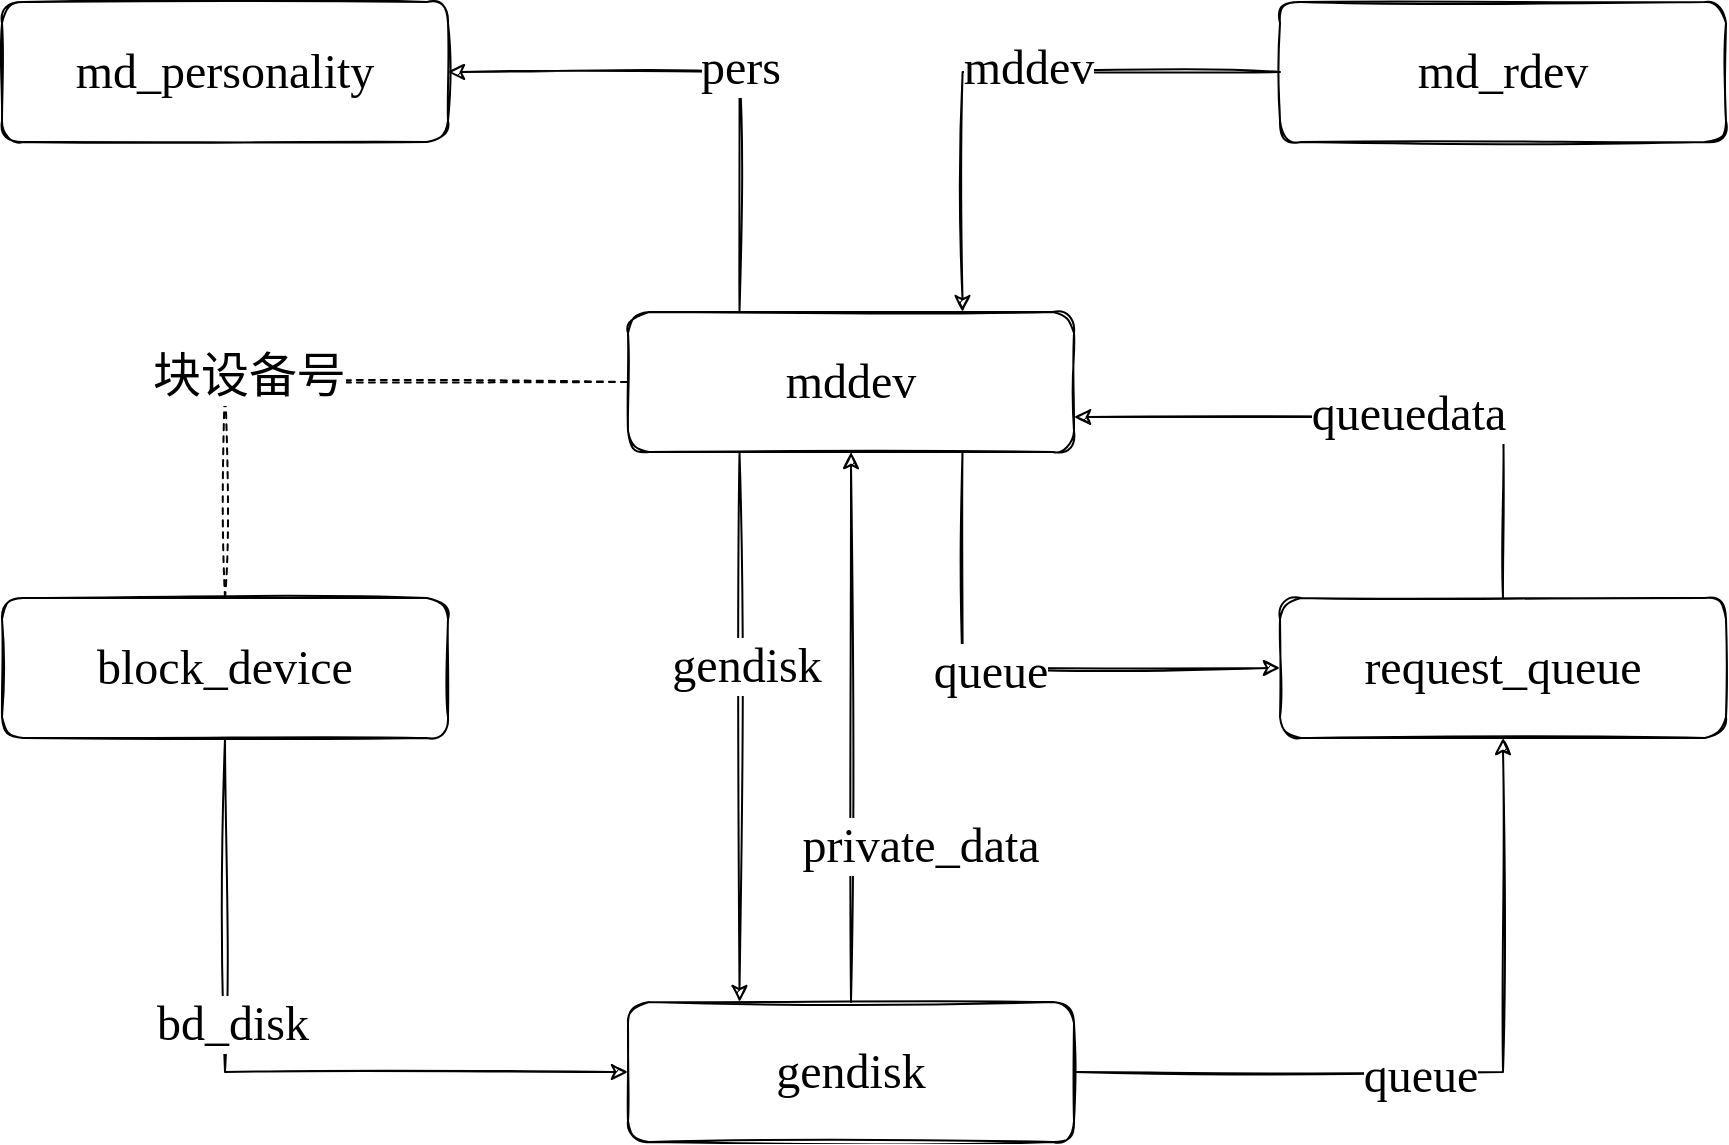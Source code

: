 <mxfile version="17.4.0" type="device" pages="2"><diagram id="95DtvpNUQ9XSdci2A0Yo" name="gendisk"><mxGraphModel dx="1902" dy="1009" grid="0" gridSize="10" guides="1" tooltips="1" connect="1" arrows="1" fold="1" page="0" pageScale="1" pageWidth="827" pageHeight="1169" math="0" shadow="0"><root><mxCell id="zE3LVll3SxW0d_uR_gg5-0"/><mxCell id="zE3LVll3SxW0d_uR_gg5-1" parent="zE3LVll3SxW0d_uR_gg5-0"/><mxCell id="zE3LVll3SxW0d_uR_gg5-2" value="mddev" style="rounded=1;whiteSpace=wrap;html=1;shadow=0;glass=0;sketch=1;fontFamily=Comic Sans MS;fontSize=24;" parent="zE3LVll3SxW0d_uR_gg5-1" vertex="1"><mxGeometry x="-105" y="94" width="223" height="70" as="geometry"/></mxCell><mxCell id="zE3LVll3SxW0d_uR_gg5-3" value="gendisk" style="rounded=1;whiteSpace=wrap;html=1;shadow=0;glass=0;sketch=1;fontFamily=Comic Sans MS;fontSize=24;" parent="zE3LVll3SxW0d_uR_gg5-1" vertex="1"><mxGeometry x="-105" y="439" width="223" height="70" as="geometry"/></mxCell><mxCell id="zE3LVll3SxW0d_uR_gg5-4" value="request_queue" style="rounded=1;whiteSpace=wrap;html=1;shadow=0;glass=0;sketch=1;fontFamily=Comic Sans MS;fontSize=24;" parent="zE3LVll3SxW0d_uR_gg5-1" vertex="1"><mxGeometry x="221" y="237" width="223" height="70" as="geometry"/></mxCell><mxCell id="zE3LVll3SxW0d_uR_gg5-5" value="" style="endArrow=classic;html=1;rounded=0;sketch=1;fontFamily=Comic Sans MS;fontSize=24;entryX=0.5;entryY=1;entryDx=0;entryDy=0;exitX=0.5;exitY=0;exitDx=0;exitDy=0;" parent="zE3LVll3SxW0d_uR_gg5-1" source="zE3LVll3SxW0d_uR_gg5-3" target="zE3LVll3SxW0d_uR_gg5-2" edge="1"><mxGeometry width="50" height="50" relative="1" as="geometry"><mxPoint x="-162" y="248" as="sourcePoint"/><mxPoint x="-112" y="198" as="targetPoint"/></mxGeometry></mxCell><mxCell id="zE3LVll3SxW0d_uR_gg5-6" value="private_data" style="edgeLabel;html=1;align=center;verticalAlign=middle;resizable=0;points=[];fontSize=24;fontFamily=Comic Sans MS;" parent="zE3LVll3SxW0d_uR_gg5-5" vertex="1" connectable="0"><mxGeometry x="-0.204" y="1" relative="1" as="geometry"><mxPoint x="35" y="31" as="offset"/></mxGeometry></mxCell><mxCell id="zE3LVll3SxW0d_uR_gg5-7" value="" style="endArrow=classic;html=1;rounded=0;sketch=1;fontFamily=Comic Sans MS;fontSize=24;entryX=0.25;entryY=0;entryDx=0;entryDy=0;exitX=0.25;exitY=1;exitDx=0;exitDy=0;" parent="zE3LVll3SxW0d_uR_gg5-1" source="zE3LVll3SxW0d_uR_gg5-2" target="zE3LVll3SxW0d_uR_gg5-3" edge="1"><mxGeometry width="50" height="50" relative="1" as="geometry"><mxPoint x="-205" y="264" as="sourcePoint"/><mxPoint x="-155" y="214" as="targetPoint"/></mxGeometry></mxCell><mxCell id="zE3LVll3SxW0d_uR_gg5-8" value="gendisk" style="edgeLabel;html=1;align=center;verticalAlign=middle;resizable=0;points=[];fontSize=24;fontFamily=Comic Sans MS;" parent="zE3LVll3SxW0d_uR_gg5-7" vertex="1" connectable="0"><mxGeometry x="-0.227" y="3" relative="1" as="geometry"><mxPoint as="offset"/></mxGeometry></mxCell><mxCell id="zE3LVll3SxW0d_uR_gg5-14" value="" style="endArrow=classic;html=1;rounded=0;sketch=1;fontFamily=Comic Sans MS;fontSize=24;entryX=0.5;entryY=1;entryDx=0;entryDy=0;exitX=1;exitY=0.5;exitDx=0;exitDy=0;edgeStyle=orthogonalEdgeStyle;" parent="zE3LVll3SxW0d_uR_gg5-1" source="zE3LVll3SxW0d_uR_gg5-3" target="zE3LVll3SxW0d_uR_gg5-4" edge="1"><mxGeometry width="50" height="50" relative="1" as="geometry"><mxPoint x="335" y="361" as="sourcePoint"/><mxPoint x="385" y="311" as="targetPoint"/></mxGeometry></mxCell><mxCell id="zE3LVll3SxW0d_uR_gg5-15" value="queue" style="edgeLabel;html=1;align=center;verticalAlign=middle;resizable=0;points=[];fontSize=24;fontFamily=Comic Sans MS;" parent="zE3LVll3SxW0d_uR_gg5-14" vertex="1" connectable="0"><mxGeometry x="-0.094" y="-2" relative="1" as="geometry"><mxPoint as="offset"/></mxGeometry></mxCell><mxCell id="3A4jqcBzAMUljHldalQ9-0" value="md_rdev" style="rounded=1;whiteSpace=wrap;html=1;shadow=0;glass=0;sketch=1;fontFamily=Comic Sans MS;fontSize=24;" vertex="1" parent="zE3LVll3SxW0d_uR_gg5-1"><mxGeometry x="221" y="-61" width="223" height="70" as="geometry"/></mxCell><mxCell id="3A4jqcBzAMUljHldalQ9-1" value="block_device" style="rounded=1;whiteSpace=wrap;html=1;shadow=0;glass=0;sketch=1;fontFamily=Comic Sans MS;fontSize=24;" vertex="1" parent="zE3LVll3SxW0d_uR_gg5-1"><mxGeometry x="-418" y="237" width="223" height="70" as="geometry"/></mxCell><mxCell id="3A4jqcBzAMUljHldalQ9-2" value="" style="endArrow=classic;html=1;rounded=0;sketch=1;fontFamily=Comic Sans MS;fontSize=24;entryX=0;entryY=0.5;entryDx=0;entryDy=0;exitX=0.5;exitY=1;exitDx=0;exitDy=0;edgeStyle=orthogonalEdgeStyle;" edge="1" parent="zE3LVll3SxW0d_uR_gg5-1" source="3A4jqcBzAMUljHldalQ9-1" target="zE3LVll3SxW0d_uR_gg5-3"><mxGeometry width="50" height="50" relative="1" as="geometry"><mxPoint x="-39.25" y="174" as="sourcePoint"/><mxPoint x="-39.25" y="449" as="targetPoint"/></mxGeometry></mxCell><mxCell id="3A4jqcBzAMUljHldalQ9-3" value="bd_disk" style="edgeLabel;html=1;align=center;verticalAlign=middle;resizable=0;points=[];fontSize=24;fontFamily=Comic Sans MS;" vertex="1" connectable="0" parent="3A4jqcBzAMUljHldalQ9-2"><mxGeometry x="-0.227" y="3" relative="1" as="geometry"><mxPoint as="offset"/></mxGeometry></mxCell><mxCell id="3A4jqcBzAMUljHldalQ9-4" value="" style="endArrow=classic;html=1;rounded=0;sketch=1;fontFamily=Comic Sans MS;fontSize=24;entryX=0;entryY=0.5;entryDx=0;entryDy=0;edgeStyle=orthogonalEdgeStyle;exitX=0.75;exitY=1;exitDx=0;exitDy=0;" edge="1" parent="zE3LVll3SxW0d_uR_gg5-1" source="zE3LVll3SxW0d_uR_gg5-2" target="zE3LVll3SxW0d_uR_gg5-4"><mxGeometry width="50" height="50" relative="1" as="geometry"><mxPoint x="128" y="193" as="sourcePoint"/><mxPoint x="342.5" y="317" as="targetPoint"/></mxGeometry></mxCell><mxCell id="3A4jqcBzAMUljHldalQ9-5" value="queue" style="edgeLabel;html=1;align=center;verticalAlign=middle;resizable=0;points=[];fontSize=24;fontFamily=Comic Sans MS;" vertex="1" connectable="0" parent="3A4jqcBzAMUljHldalQ9-4"><mxGeometry x="-0.094" y="-2" relative="1" as="geometry"><mxPoint as="offset"/></mxGeometry></mxCell><mxCell id="3A4jqcBzAMUljHldalQ9-6" value="md_personality" style="rounded=1;whiteSpace=wrap;html=1;shadow=0;glass=0;sketch=1;fontFamily=Comic Sans MS;fontSize=24;" vertex="1" parent="zE3LVll3SxW0d_uR_gg5-1"><mxGeometry x="-418" y="-61" width="223" height="70" as="geometry"/></mxCell><mxCell id="3A4jqcBzAMUljHldalQ9-7" value="" style="endArrow=classic;html=1;rounded=0;sketch=1;fontFamily=Comic Sans MS;fontSize=24;entryX=1;entryY=0.5;entryDx=0;entryDy=0;edgeStyle=orthogonalEdgeStyle;exitX=0.25;exitY=0;exitDx=0;exitDy=0;" edge="1" parent="zE3LVll3SxW0d_uR_gg5-1" source="zE3LVll3SxW0d_uR_gg5-2" target="3A4jqcBzAMUljHldalQ9-6"><mxGeometry width="50" height="50" relative="1" as="geometry"><mxPoint x="72.25" y="174" as="sourcePoint"/><mxPoint x="231" y="282" as="targetPoint"/></mxGeometry></mxCell><mxCell id="3A4jqcBzAMUljHldalQ9-8" value="pers" style="edgeLabel;html=1;align=center;verticalAlign=middle;resizable=0;points=[];fontSize=24;fontFamily=Comic Sans MS;" vertex="1" connectable="0" parent="3A4jqcBzAMUljHldalQ9-7"><mxGeometry x="-0.094" y="-2" relative="1" as="geometry"><mxPoint as="offset"/></mxGeometry></mxCell><mxCell id="3A4jqcBzAMUljHldalQ9-9" value="" style="endArrow=classic;html=1;rounded=0;sketch=1;fontFamily=Comic Sans MS;fontSize=24;entryX=1;entryY=0.75;entryDx=0;entryDy=0;edgeStyle=orthogonalEdgeStyle;exitX=0.5;exitY=0;exitDx=0;exitDy=0;" edge="1" parent="zE3LVll3SxW0d_uR_gg5-1" source="zE3LVll3SxW0d_uR_gg5-4" target="zE3LVll3SxW0d_uR_gg5-2"><mxGeometry width="50" height="50" relative="1" as="geometry"><mxPoint x="72.25" y="174" as="sourcePoint"/><mxPoint x="231" y="282" as="targetPoint"/></mxGeometry></mxCell><mxCell id="3A4jqcBzAMUljHldalQ9-10" value="queuedata" style="edgeLabel;html=1;align=center;verticalAlign=middle;resizable=0;points=[];fontSize=24;fontFamily=Comic Sans MS;" vertex="1" connectable="0" parent="3A4jqcBzAMUljHldalQ9-9"><mxGeometry x="-0.094" y="-2" relative="1" as="geometry"><mxPoint as="offset"/></mxGeometry></mxCell><mxCell id="3A4jqcBzAMUljHldalQ9-11" value="" style="endArrow=none;html=1;rounded=0;sketch=1;fontFamily=Comic Sans MS;fontSize=24;entryX=0;entryY=0.5;entryDx=0;entryDy=0;exitX=0.5;exitY=0;exitDx=0;exitDy=0;edgeStyle=orthogonalEdgeStyle;endFill=0;dashed=1;" edge="1" parent="zE3LVll3SxW0d_uR_gg5-1" source="3A4jqcBzAMUljHldalQ9-1" target="zE3LVll3SxW0d_uR_gg5-2"><mxGeometry width="50" height="50" relative="1" as="geometry"><mxPoint x="-296.5" y="317" as="sourcePoint"/><mxPoint x="-95" y="484" as="targetPoint"/></mxGeometry></mxCell><mxCell id="3A4jqcBzAMUljHldalQ9-12" value="块设备号" style="edgeLabel;html=1;align=center;verticalAlign=middle;resizable=0;points=[];fontSize=24;fontFamily=Comic Sans MS;" vertex="1" connectable="0" parent="3A4jqcBzAMUljHldalQ9-11"><mxGeometry x="-0.227" y="3" relative="1" as="geometry"><mxPoint as="offset"/></mxGeometry></mxCell><mxCell id="3A4jqcBzAMUljHldalQ9-14" value="" style="endArrow=classic;html=1;rounded=0;sketch=1;fontFamily=Comic Sans MS;fontSize=24;entryX=0.75;entryY=0;entryDx=0;entryDy=0;edgeStyle=orthogonalEdgeStyle;exitX=0;exitY=0.5;exitDx=0;exitDy=0;" edge="1" parent="zE3LVll3SxW0d_uR_gg5-1" source="3A4jqcBzAMUljHldalQ9-0" target="zE3LVll3SxW0d_uR_gg5-2"><mxGeometry width="50" height="50" relative="1" as="geometry"><mxPoint x="-39.25" y="104" as="sourcePoint"/><mxPoint x="-185" y="-16" as="targetPoint"/></mxGeometry></mxCell><mxCell id="3A4jqcBzAMUljHldalQ9-15" value="mddev" style="edgeLabel;html=1;align=center;verticalAlign=middle;resizable=0;points=[];fontSize=24;fontFamily=Comic Sans MS;" vertex="1" connectable="0" parent="3A4jqcBzAMUljHldalQ9-14"><mxGeometry x="-0.094" y="-2" relative="1" as="geometry"><mxPoint as="offset"/></mxGeometry></mxCell></root></mxGraphModel></diagram><diagram name="线性RAID" id="jjIghG7ZPZRPyc8x2QCg"><mxGraphModel dx="1502" dy="1009" grid="0" gridSize="10" guides="1" tooltips="1" connect="1" arrows="1" fold="1" page="0" pageScale="1" pageWidth="827" pageHeight="1169" math="0" shadow="0"><root><mxCell id="9Tusc8x6LLq7leqw_Mj5-0"/><mxCell id="9Tusc8x6LLq7leqw_Mj5-1" parent="9Tusc8x6LLq7leqw_Mj5-0"/><mxCell id="9Tusc8x6LLq7leqw_Mj5-2" value="mddev" style="rounded=1;whiteSpace=wrap;html=1;shadow=0;glass=0;sketch=1;fontFamily=Comic Sans MS;fontSize=24;" vertex="1" parent="9Tusc8x6LLq7leqw_Mj5-1"><mxGeometry x="-66" y="134" width="223" height="70" as="geometry"/></mxCell><mxCell id="CPSjLzuNyp1CnHBDhQrX-0" value="linear_conf" style="rounded=1;whiteSpace=wrap;html=1;shadow=0;glass=0;sketch=1;fontFamily=Comic Sans MS;fontSize=24;verticalAlign=top;" vertex="1" parent="9Tusc8x6LLq7leqw_Mj5-1"><mxGeometry x="-243" y="-250" width="576" height="124" as="geometry"/></mxCell><mxCell id="CPSjLzuNyp1CnHBDhQrX-1" value="dev_info" style="rounded=1;whiteSpace=wrap;html=1;shadow=0;glass=0;sketch=1;fontFamily=Comic Sans MS;fontSize=24;" vertex="1" parent="9Tusc8x6LLq7leqw_Mj5-1"><mxGeometry x="-16.5" y="-196" width="124" height="45" as="geometry"/></mxCell><mxCell id="CPSjLzuNyp1CnHBDhQrX-2" value="dev_info" style="rounded=1;whiteSpace=wrap;html=1;shadow=0;glass=0;sketch=1;fontFamily=Comic Sans MS;fontSize=24;" vertex="1" parent="9Tusc8x6LLq7leqw_Mj5-1"><mxGeometry x="-195.5" y="-196" width="124" height="45" as="geometry"/></mxCell><mxCell id="CPSjLzuNyp1CnHBDhQrX-3" value="dev_info" style="rounded=1;whiteSpace=wrap;html=1;shadow=0;glass=0;sketch=1;fontFamily=Comic Sans MS;fontSize=24;" vertex="1" parent="9Tusc8x6LLq7leqw_Mj5-1"><mxGeometry x="162.5" y="-196" width="124" height="45" as="geometry"/></mxCell><mxCell id="CPSjLzuNyp1CnHBDhQrX-8" value="" style="endArrow=classic;html=1;rounded=0;sketch=1;fontFamily=Comic Sans MS;fontSize=24;entryX=0;entryY=0.5;entryDx=0;entryDy=0;exitX=0;exitY=0.75;exitDx=0;exitDy=0;edgeStyle=orthogonalEdgeStyle;" edge="1" parent="9Tusc8x6LLq7leqw_Mj5-1" source="9Tusc8x6LLq7leqw_Mj5-2" target="CPSjLzuNyp1CnHBDhQrX-0"><mxGeometry width="50" height="50" relative="1" as="geometry"><mxPoint x="137.5" y="-167.5" as="sourcePoint"/><mxPoint x="342.5" y="-51" as="targetPoint"/><Array as="points"><mxPoint x="-310" y="187"/><mxPoint x="-310" y="-188"/></Array></mxGeometry></mxCell><mxCell id="CPSjLzuNyp1CnHBDhQrX-9" value="private" style="edgeLabel;html=1;align=center;verticalAlign=middle;resizable=0;points=[];fontSize=24;fontFamily=Comic Sans MS;" vertex="1" connectable="0" parent="CPSjLzuNyp1CnHBDhQrX-8"><mxGeometry x="-0.094" y="-2" relative="1" as="geometry"><mxPoint as="offset"/></mxGeometry></mxCell><mxCell id="CPSjLzuNyp1CnHBDhQrX-47" value="" style="edgeStyle=none;rounded=0;orthogonalLoop=1;jettySize=auto;html=1;dashed=1;endArrow=none;endFill=0;" edge="1" parent="9Tusc8x6LLq7leqw_Mj5-1" source="CPSjLzuNyp1CnHBDhQrX-10" target="CPSjLzuNyp1CnHBDhQrX-23"><mxGeometry relative="1" as="geometry"/></mxCell><mxCell id="CPSjLzuNyp1CnHBDhQrX-10" value="md_rdev" style="rounded=1;whiteSpace=wrap;html=1;shadow=0;glass=0;sketch=1;fontFamily=Comic Sans MS;fontSize=24;" vertex="1" parent="9Tusc8x6LLq7leqw_Mj5-1"><mxGeometry x="-22" y="-40" width="135" height="70" as="geometry"/></mxCell><mxCell id="CPSjLzuNyp1CnHBDhQrX-46" value="" style="edgeStyle=none;rounded=0;orthogonalLoop=1;jettySize=auto;html=1;dashed=1;endArrow=none;endFill=0;" edge="1" parent="9Tusc8x6LLq7leqw_Mj5-1" source="CPSjLzuNyp1CnHBDhQrX-22" target="CPSjLzuNyp1CnHBDhQrX-10"><mxGeometry relative="1" as="geometry"/></mxCell><mxCell id="CPSjLzuNyp1CnHBDhQrX-22" value="md_rdev" style="rounded=1;whiteSpace=wrap;html=1;shadow=0;glass=0;sketch=1;fontFamily=Comic Sans MS;fontSize=24;" vertex="1" parent="9Tusc8x6LLq7leqw_Mj5-1"><mxGeometry x="-201" y="-40" width="135" height="70" as="geometry"/></mxCell><mxCell id="CPSjLzuNyp1CnHBDhQrX-23" value="md_rdev" style="rounded=1;whiteSpace=wrap;html=1;shadow=0;glass=0;sketch=1;fontFamily=Comic Sans MS;fontSize=24;" vertex="1" parent="9Tusc8x6LLq7leqw_Mj5-1"><mxGeometry x="157" y="-40" width="135" height="70" as="geometry"/></mxCell><mxCell id="CPSjLzuNyp1CnHBDhQrX-24" value="" style="endArrow=classic;html=1;rounded=0;sketch=1;fontFamily=Comic Sans MS;fontSize=24;exitX=0.5;exitY=1;exitDx=0;exitDy=0;entryX=0.5;entryY=0;entryDx=0;entryDy=0;" edge="1" parent="9Tusc8x6LLq7leqw_Mj5-1" source="CPSjLzuNyp1CnHBDhQrX-2" target="CPSjLzuNyp1CnHBDhQrX-22"><mxGeometry width="50" height="50" relative="1" as="geometry"><mxPoint x="-56" y="179" as="sourcePoint"/><mxPoint x="-227" y="-62" as="targetPoint"/></mxGeometry></mxCell><mxCell id="CPSjLzuNyp1CnHBDhQrX-25" value="rdev" style="edgeLabel;html=1;align=center;verticalAlign=middle;resizable=0;points=[];fontSize=24;fontFamily=Comic Sans MS;" vertex="1" connectable="0" parent="CPSjLzuNyp1CnHBDhQrX-24"><mxGeometry x="-0.094" y="-2" relative="1" as="geometry"><mxPoint as="offset"/></mxGeometry></mxCell><mxCell id="CPSjLzuNyp1CnHBDhQrX-31" value="" style="endArrow=classic;html=1;rounded=0;sketch=1;fontFamily=Comic Sans MS;fontSize=24;entryX=0.5;entryY=0;entryDx=0;entryDy=0;exitX=0.5;exitY=1;exitDx=0;exitDy=0;" edge="1" parent="9Tusc8x6LLq7leqw_Mj5-1" source="CPSjLzuNyp1CnHBDhQrX-1" target="CPSjLzuNyp1CnHBDhQrX-10"><mxGeometry width="50" height="50" relative="1" as="geometry"><mxPoint x="-56" y="179" as="sourcePoint"/><mxPoint x="-233" y="-178" as="targetPoint"/></mxGeometry></mxCell><mxCell id="CPSjLzuNyp1CnHBDhQrX-32" value="rdev" style="edgeLabel;html=1;align=center;verticalAlign=middle;resizable=0;points=[];fontSize=24;fontFamily=Comic Sans MS;" vertex="1" connectable="0" parent="CPSjLzuNyp1CnHBDhQrX-31"><mxGeometry x="-0.094" y="-2" relative="1" as="geometry"><mxPoint as="offset"/></mxGeometry></mxCell><mxCell id="CPSjLzuNyp1CnHBDhQrX-37" value="" style="endArrow=classic;html=1;rounded=0;sketch=1;fontFamily=Comic Sans MS;fontSize=24;exitX=0.5;exitY=1;exitDx=0;exitDy=0;" edge="1" parent="9Tusc8x6LLq7leqw_Mj5-1" source="CPSjLzuNyp1CnHBDhQrX-3" target="CPSjLzuNyp1CnHBDhQrX-23"><mxGeometry width="50" height="50" relative="1" as="geometry"><mxPoint x="55.5" y="-141" as="sourcePoint"/><mxPoint x="55.5" y="-30" as="targetPoint"/></mxGeometry></mxCell><mxCell id="CPSjLzuNyp1CnHBDhQrX-38" value="rdev" style="edgeLabel;html=1;align=center;verticalAlign=middle;resizable=0;points=[];fontSize=24;fontFamily=Comic Sans MS;" vertex="1" connectable="0" parent="CPSjLzuNyp1CnHBDhQrX-37"><mxGeometry x="-0.094" y="-2" relative="1" as="geometry"><mxPoint as="offset"/></mxGeometry></mxCell><mxCell id="CPSjLzuNyp1CnHBDhQrX-39" value="" style="endArrow=classic;html=1;rounded=0;sketch=1;fontFamily=Comic Sans MS;fontSize=24;exitX=0.5;exitY=1;exitDx=0;exitDy=0;" edge="1" parent="9Tusc8x6LLq7leqw_Mj5-1" source="CPSjLzuNyp1CnHBDhQrX-22"><mxGeometry width="50" height="50" relative="1" as="geometry"><mxPoint x="65.5" y="-131" as="sourcePoint"/><mxPoint x="46" y="136" as="targetPoint"/></mxGeometry></mxCell><mxCell id="CPSjLzuNyp1CnHBDhQrX-40" value="mddev" style="edgeLabel;html=1;align=center;verticalAlign=middle;resizable=0;points=[];fontSize=24;fontFamily=Comic Sans MS;" vertex="1" connectable="0" parent="CPSjLzuNyp1CnHBDhQrX-39"><mxGeometry x="-0.094" y="-2" relative="1" as="geometry"><mxPoint as="offset"/></mxGeometry></mxCell><mxCell id="CPSjLzuNyp1CnHBDhQrX-42" value="" style="endArrow=classic;html=1;rounded=0;sketch=1;fontFamily=Comic Sans MS;fontSize=24;exitX=0.5;exitY=1;exitDx=0;exitDy=0;" edge="1" parent="9Tusc8x6LLq7leqw_Mj5-1" source="CPSjLzuNyp1CnHBDhQrX-10" target="9Tusc8x6LLq7leqw_Mj5-2"><mxGeometry width="50" height="50" relative="1" as="geometry"><mxPoint x="-123.5" y="40" as="sourcePoint"/><mxPoint x="55.5" y="144" as="targetPoint"/></mxGeometry></mxCell><mxCell id="CPSjLzuNyp1CnHBDhQrX-43" value="mddev" style="edgeLabel;html=1;align=center;verticalAlign=middle;resizable=0;points=[];fontSize=24;fontFamily=Comic Sans MS;" vertex="1" connectable="0" parent="CPSjLzuNyp1CnHBDhQrX-42"><mxGeometry x="-0.094" y="-2" relative="1" as="geometry"><mxPoint as="offset"/></mxGeometry></mxCell><mxCell id="CPSjLzuNyp1CnHBDhQrX-44" value="" style="endArrow=classic;html=1;rounded=0;sketch=1;fontFamily=Comic Sans MS;fontSize=24;exitX=0.5;exitY=1;exitDx=0;exitDy=0;entryX=0.5;entryY=0;entryDx=0;entryDy=0;" edge="1" parent="9Tusc8x6LLq7leqw_Mj5-1" source="CPSjLzuNyp1CnHBDhQrX-23" target="9Tusc8x6LLq7leqw_Mj5-2"><mxGeometry width="50" height="50" relative="1" as="geometry"><mxPoint x="-113.5" y="50" as="sourcePoint"/><mxPoint x="47" y="135" as="targetPoint"/></mxGeometry></mxCell><mxCell id="CPSjLzuNyp1CnHBDhQrX-45" value="mddev" style="edgeLabel;html=1;align=center;verticalAlign=middle;resizable=0;points=[];fontSize=24;fontFamily=Comic Sans MS;" vertex="1" connectable="0" parent="CPSjLzuNyp1CnHBDhQrX-44"><mxGeometry x="-0.094" y="-2" relative="1" as="geometry"><mxPoint as="offset"/></mxGeometry></mxCell><mxCell id="CPSjLzuNyp1CnHBDhQrX-48" value="" style="edgeStyle=orthogonalEdgeStyle;rounded=0;orthogonalLoop=1;jettySize=auto;html=1;dashed=1;endArrow=none;endFill=0;entryX=1;entryY=0.5;entryDx=0;entryDy=0;exitX=1;exitY=0.25;exitDx=0;exitDy=0;" edge="1" parent="9Tusc8x6LLq7leqw_Mj5-1" source="9Tusc8x6LLq7leqw_Mj5-2" target="CPSjLzuNyp1CnHBDhQrX-23"><mxGeometry relative="1" as="geometry"><mxPoint x="123" y="5" as="sourcePoint"/><mxPoint x="167" y="5" as="targetPoint"/></mxGeometry></mxCell><mxCell id="CPSjLzuNyp1CnHBDhQrX-49" value="" style="edgeStyle=orthogonalEdgeStyle;rounded=0;orthogonalLoop=1;jettySize=auto;html=1;dashed=1;endArrow=none;endFill=0;entryX=0;entryY=0.5;entryDx=0;entryDy=0;exitX=0;exitY=0.25;exitDx=0;exitDy=0;" edge="1" parent="9Tusc8x6LLq7leqw_Mj5-1" source="9Tusc8x6LLq7leqw_Mj5-2" target="CPSjLzuNyp1CnHBDhQrX-22"><mxGeometry relative="1" as="geometry"><mxPoint x="167" y="161.5" as="sourcePoint"/><mxPoint x="302" y="5" as="targetPoint"/></mxGeometry></mxCell><mxCell id="CPSjLzuNyp1CnHBDhQrX-51" value="disks" style="edgeLabel;html=1;align=center;verticalAlign=middle;resizable=0;points=[];fontSize=24;fontFamily=Comic Sans MS;" vertex="1" connectable="0" parent="9Tusc8x6LLq7leqw_Mj5-1"><mxGeometry x="272.003" y="101.002" as="geometry"><mxPoint x="-67" y="45" as="offset"/></mxGeometry></mxCell><mxCell id="CPSjLzuNyp1CnHBDhQrX-52" value="same_set" style="edgeLabel;html=1;align=center;verticalAlign=middle;resizable=0;points=[];fontSize=24;fontFamily=Comic Sans MS;" vertex="1" connectable="0" parent="9Tusc8x6LLq7leqw_Mj5-1"><mxGeometry x="380.003" y="1.002" as="geometry"><mxPoint x="-67" y="45" as="offset"/></mxGeometry></mxCell></root></mxGraphModel></diagram></mxfile>